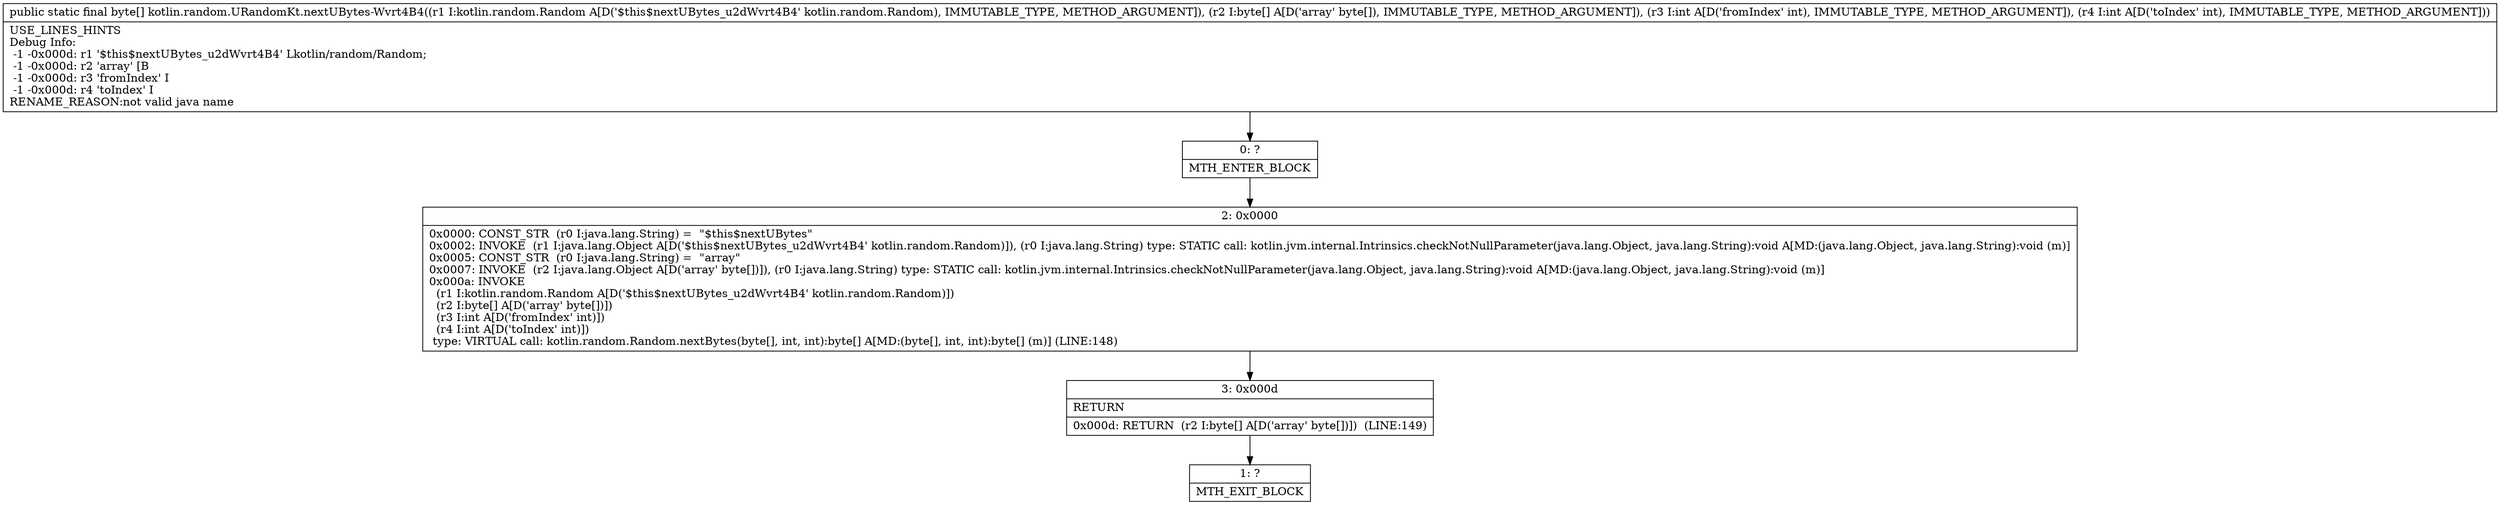 digraph "CFG forkotlin.random.URandomKt.nextUBytes\-Wvrt4B4(Lkotlin\/random\/Random;[BII)[B" {
Node_0 [shape=record,label="{0\:\ ?|MTH_ENTER_BLOCK\l}"];
Node_2 [shape=record,label="{2\:\ 0x0000|0x0000: CONST_STR  (r0 I:java.lang.String) =  \"$this$nextUBytes\" \l0x0002: INVOKE  (r1 I:java.lang.Object A[D('$this$nextUBytes_u2dWvrt4B4' kotlin.random.Random)]), (r0 I:java.lang.String) type: STATIC call: kotlin.jvm.internal.Intrinsics.checkNotNullParameter(java.lang.Object, java.lang.String):void A[MD:(java.lang.Object, java.lang.String):void (m)]\l0x0005: CONST_STR  (r0 I:java.lang.String) =  \"array\" \l0x0007: INVOKE  (r2 I:java.lang.Object A[D('array' byte[])]), (r0 I:java.lang.String) type: STATIC call: kotlin.jvm.internal.Intrinsics.checkNotNullParameter(java.lang.Object, java.lang.String):void A[MD:(java.lang.Object, java.lang.String):void (m)]\l0x000a: INVOKE  \l  (r1 I:kotlin.random.Random A[D('$this$nextUBytes_u2dWvrt4B4' kotlin.random.Random)])\l  (r2 I:byte[] A[D('array' byte[])])\l  (r3 I:int A[D('fromIndex' int)])\l  (r4 I:int A[D('toIndex' int)])\l type: VIRTUAL call: kotlin.random.Random.nextBytes(byte[], int, int):byte[] A[MD:(byte[], int, int):byte[] (m)] (LINE:148)\l}"];
Node_3 [shape=record,label="{3\:\ 0x000d|RETURN\l|0x000d: RETURN  (r2 I:byte[] A[D('array' byte[])])  (LINE:149)\l}"];
Node_1 [shape=record,label="{1\:\ ?|MTH_EXIT_BLOCK\l}"];
MethodNode[shape=record,label="{public static final byte[] kotlin.random.URandomKt.nextUBytes\-Wvrt4B4((r1 I:kotlin.random.Random A[D('$this$nextUBytes_u2dWvrt4B4' kotlin.random.Random), IMMUTABLE_TYPE, METHOD_ARGUMENT]), (r2 I:byte[] A[D('array' byte[]), IMMUTABLE_TYPE, METHOD_ARGUMENT]), (r3 I:int A[D('fromIndex' int), IMMUTABLE_TYPE, METHOD_ARGUMENT]), (r4 I:int A[D('toIndex' int), IMMUTABLE_TYPE, METHOD_ARGUMENT]))  | USE_LINES_HINTS\lDebug Info:\l  \-1 \-0x000d: r1 '$this$nextUBytes_u2dWvrt4B4' Lkotlin\/random\/Random;\l  \-1 \-0x000d: r2 'array' [B\l  \-1 \-0x000d: r3 'fromIndex' I\l  \-1 \-0x000d: r4 'toIndex' I\lRENAME_REASON:not valid java name\l}"];
MethodNode -> Node_0;Node_0 -> Node_2;
Node_2 -> Node_3;
Node_3 -> Node_1;
}

